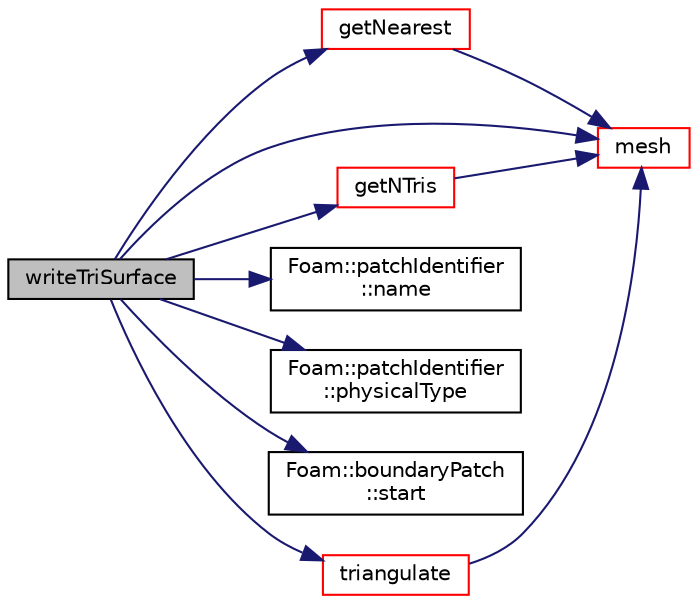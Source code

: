 digraph "writeTriSurface"
{
  bgcolor="transparent";
  edge [fontname="Helvetica",fontsize="10",labelfontname="Helvetica",labelfontsize="10"];
  node [fontname="Helvetica",fontsize="10",shape=record];
  rankdir="LR";
  Node1 [label="writeTriSurface",height=0.2,width=0.4,color="black", fillcolor="grey75", style="filled", fontcolor="black"];
  Node1 -> Node2 [color="midnightblue",fontsize="10",style="solid",fontname="Helvetica"];
  Node2 [label="getNearest",height=0.2,width=0.4,color="red",URL="$a00152.html#afc0c1d142df9fc42e5efffdf1f144d3a",tooltip="Get bMesh index of nearest face for every boundary face in. "];
  Node2 -> Node3 [color="midnightblue",fontsize="10",style="solid",fontname="Helvetica"];
  Node3 [label="mesh",height=0.2,width=0.4,color="red",URL="$a00152.html#a755c3307c0a74eb80926b68bb037674c"];
  Node1 -> Node4 [color="midnightblue",fontsize="10",style="solid",fontname="Helvetica"];
  Node4 [label="getNTris",height=0.2,width=0.4,color="red",URL="$a00152.html#ae087c7686ad2d9d058aa786617492c29",tooltip="Simple triangulation of face subset. Returns number of triangles. "];
  Node4 -> Node3 [color="midnightblue",fontsize="10",style="solid",fontname="Helvetica"];
  Node1 -> Node3 [color="midnightblue",fontsize="10",style="solid",fontname="Helvetica"];
  Node1 -> Node5 [color="midnightblue",fontsize="10",style="solid",fontname="Helvetica"];
  Node5 [label="Foam::patchIdentifier\l::name",height=0.2,width=0.4,color="black",URL="$a01800.html#a75b72488d2e82151b025744974919d5d",tooltip="Return name. "];
  Node1 -> Node6 [color="midnightblue",fontsize="10",style="solid",fontname="Helvetica"];
  Node6 [label="Foam::patchIdentifier\l::physicalType",height=0.2,width=0.4,color="black",URL="$a01800.html#ad866bf5de40c6f31bc05e249c9792dce",tooltip="Return the optional physical type of the patch. "];
  Node1 -> Node7 [color="midnightblue",fontsize="10",style="solid",fontname="Helvetica"];
  Node7 [label="Foam::boundaryPatch\l::start",height=0.2,width=0.4,color="black",URL="$a00153.html#a861f370e41af7d54d7ff91da65de6e6a"];
  Node1 -> Node8 [color="midnightblue",fontsize="10",style="solid",fontname="Helvetica"];
  Node8 [label="triangulate",height=0.2,width=0.4,color="red",URL="$a00152.html#a69aee35586dd3103dea7d3c88a8f5ab7",tooltip="Simple triangulation of face subset. TotalNTris is total number. "];
  Node8 -> Node3 [color="midnightblue",fontsize="10",style="solid",fontname="Helvetica"];
}

